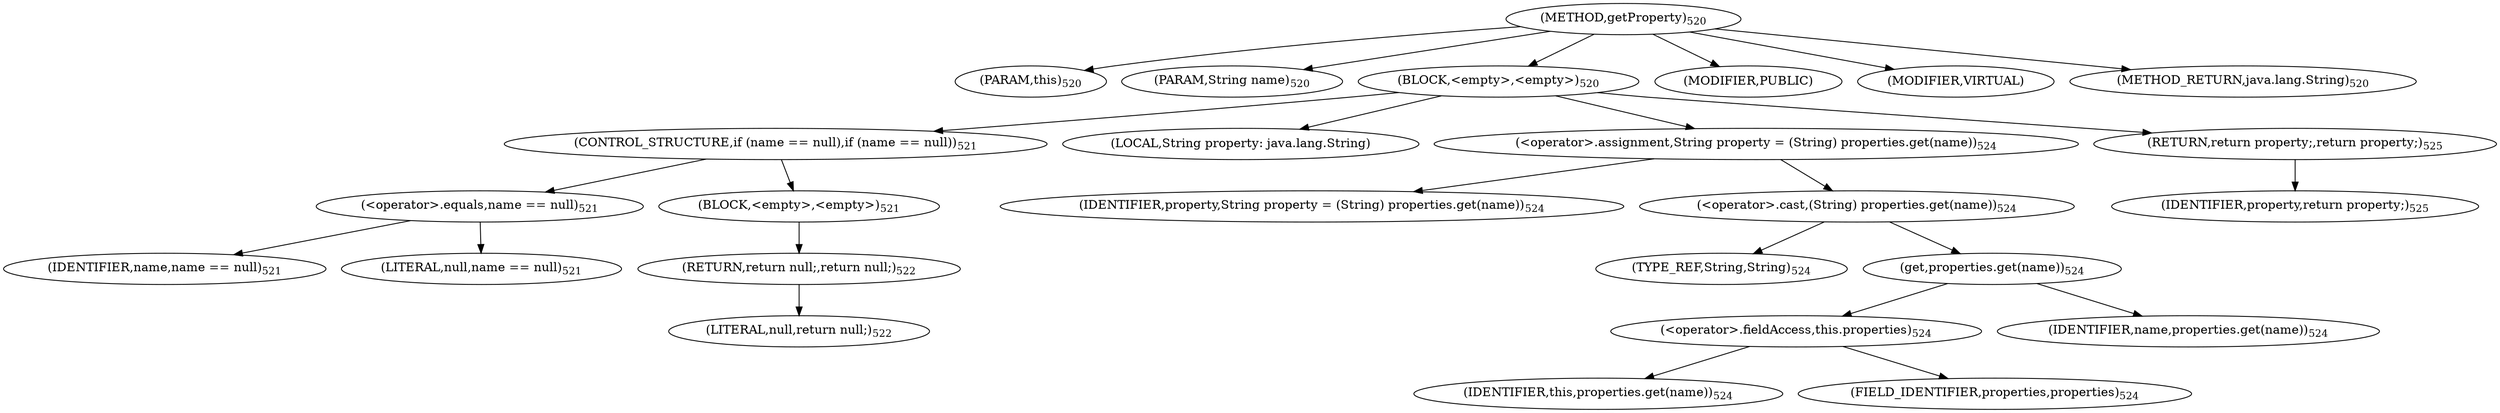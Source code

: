 digraph "getProperty" {  
"997" [label = <(METHOD,getProperty)<SUB>520</SUB>> ]
"998" [label = <(PARAM,this)<SUB>520</SUB>> ]
"999" [label = <(PARAM,String name)<SUB>520</SUB>> ]
"1000" [label = <(BLOCK,&lt;empty&gt;,&lt;empty&gt;)<SUB>520</SUB>> ]
"1001" [label = <(CONTROL_STRUCTURE,if (name == null),if (name == null))<SUB>521</SUB>> ]
"1002" [label = <(&lt;operator&gt;.equals,name == null)<SUB>521</SUB>> ]
"1003" [label = <(IDENTIFIER,name,name == null)<SUB>521</SUB>> ]
"1004" [label = <(LITERAL,null,name == null)<SUB>521</SUB>> ]
"1005" [label = <(BLOCK,&lt;empty&gt;,&lt;empty&gt;)<SUB>521</SUB>> ]
"1006" [label = <(RETURN,return null;,return null;)<SUB>522</SUB>> ]
"1007" [label = <(LITERAL,null,return null;)<SUB>522</SUB>> ]
"1008" [label = <(LOCAL,String property: java.lang.String)> ]
"1009" [label = <(&lt;operator&gt;.assignment,String property = (String) properties.get(name))<SUB>524</SUB>> ]
"1010" [label = <(IDENTIFIER,property,String property = (String) properties.get(name))<SUB>524</SUB>> ]
"1011" [label = <(&lt;operator&gt;.cast,(String) properties.get(name))<SUB>524</SUB>> ]
"1012" [label = <(TYPE_REF,String,String)<SUB>524</SUB>> ]
"1013" [label = <(get,properties.get(name))<SUB>524</SUB>> ]
"1014" [label = <(&lt;operator&gt;.fieldAccess,this.properties)<SUB>524</SUB>> ]
"1015" [label = <(IDENTIFIER,this,properties.get(name))<SUB>524</SUB>> ]
"1016" [label = <(FIELD_IDENTIFIER,properties,properties)<SUB>524</SUB>> ]
"1017" [label = <(IDENTIFIER,name,properties.get(name))<SUB>524</SUB>> ]
"1018" [label = <(RETURN,return property;,return property;)<SUB>525</SUB>> ]
"1019" [label = <(IDENTIFIER,property,return property;)<SUB>525</SUB>> ]
"1020" [label = <(MODIFIER,PUBLIC)> ]
"1021" [label = <(MODIFIER,VIRTUAL)> ]
"1022" [label = <(METHOD_RETURN,java.lang.String)<SUB>520</SUB>> ]
  "997" -> "998" 
  "997" -> "999" 
  "997" -> "1000" 
  "997" -> "1020" 
  "997" -> "1021" 
  "997" -> "1022" 
  "1000" -> "1001" 
  "1000" -> "1008" 
  "1000" -> "1009" 
  "1000" -> "1018" 
  "1001" -> "1002" 
  "1001" -> "1005" 
  "1002" -> "1003" 
  "1002" -> "1004" 
  "1005" -> "1006" 
  "1006" -> "1007" 
  "1009" -> "1010" 
  "1009" -> "1011" 
  "1011" -> "1012" 
  "1011" -> "1013" 
  "1013" -> "1014" 
  "1013" -> "1017" 
  "1014" -> "1015" 
  "1014" -> "1016" 
  "1018" -> "1019" 
}
